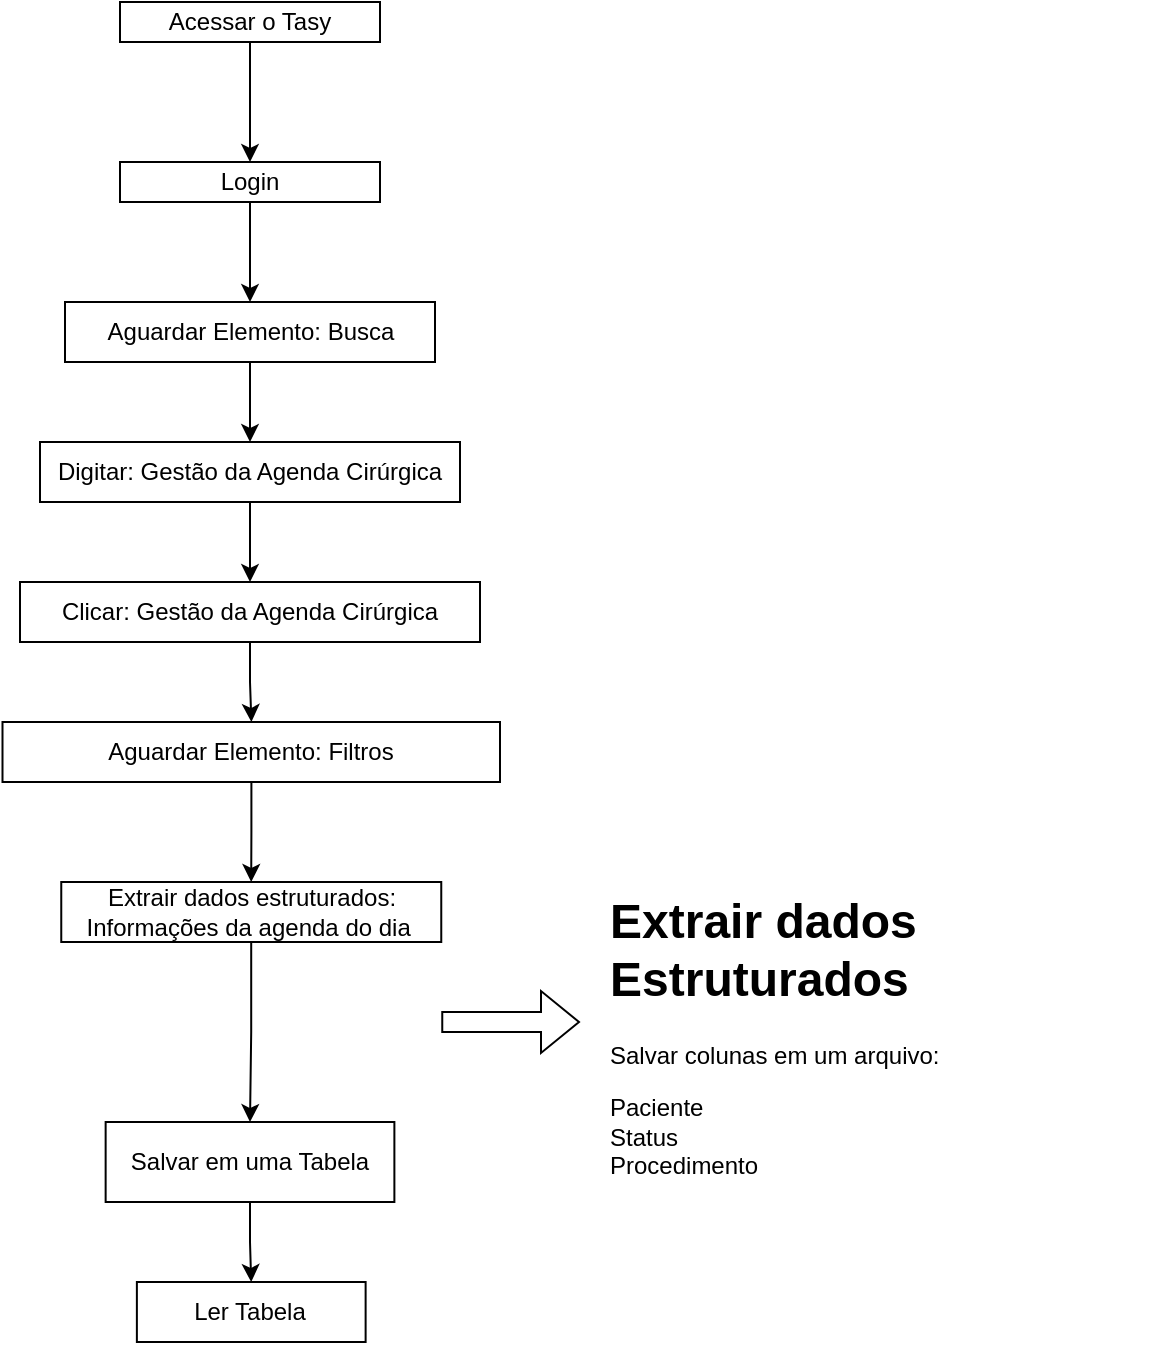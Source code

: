 <mxfile version="22.1.5" type="github">
  <diagram name="Página-1" id="EjnREG-DawdtXEW6NhZn">
    <mxGraphModel dx="875" dy="464" grid="1" gridSize="10" guides="1" tooltips="1" connect="1" arrows="1" fold="1" page="1" pageScale="1" pageWidth="827" pageHeight="1169" math="0" shadow="0">
      <root>
        <mxCell id="0" />
        <mxCell id="1" parent="0" />
        <mxCell id="xXd7aIl-I5N-2QVRSM6e-3" value="" style="edgeStyle=orthogonalEdgeStyle;rounded=0;orthogonalLoop=1;jettySize=auto;html=1;" edge="1" parent="1" source="xXd7aIl-I5N-2QVRSM6e-1" target="xXd7aIl-I5N-2QVRSM6e-2">
          <mxGeometry relative="1" as="geometry" />
        </mxCell>
        <mxCell id="xXd7aIl-I5N-2QVRSM6e-1" value="Acessar o Tasy" style="rounded=0;whiteSpace=wrap;html=1;" vertex="1" parent="1">
          <mxGeometry x="110" y="40" width="130" height="20" as="geometry" />
        </mxCell>
        <mxCell id="xXd7aIl-I5N-2QVRSM6e-5" style="edgeStyle=orthogonalEdgeStyle;rounded=0;orthogonalLoop=1;jettySize=auto;html=1;exitX=0.5;exitY=1;exitDx=0;exitDy=0;entryX=0.5;entryY=0;entryDx=0;entryDy=0;" edge="1" parent="1" source="xXd7aIl-I5N-2QVRSM6e-2" target="xXd7aIl-I5N-2QVRSM6e-4">
          <mxGeometry relative="1" as="geometry" />
        </mxCell>
        <mxCell id="xXd7aIl-I5N-2QVRSM6e-2" value="Login" style="rounded=0;whiteSpace=wrap;html=1;" vertex="1" parent="1">
          <mxGeometry x="110" y="120" width="130" height="20" as="geometry" />
        </mxCell>
        <mxCell id="xXd7aIl-I5N-2QVRSM6e-7" value="" style="edgeStyle=orthogonalEdgeStyle;rounded=0;orthogonalLoop=1;jettySize=auto;html=1;" edge="1" parent="1" source="xXd7aIl-I5N-2QVRSM6e-4" target="xXd7aIl-I5N-2QVRSM6e-6">
          <mxGeometry relative="1" as="geometry" />
        </mxCell>
        <mxCell id="xXd7aIl-I5N-2QVRSM6e-4" value="Aguardar Elemento: Busca" style="rounded=0;whiteSpace=wrap;html=1;" vertex="1" parent="1">
          <mxGeometry x="82.5" y="190" width="185" height="30" as="geometry" />
        </mxCell>
        <mxCell id="xXd7aIl-I5N-2QVRSM6e-9" value="" style="edgeStyle=orthogonalEdgeStyle;rounded=0;orthogonalLoop=1;jettySize=auto;html=1;" edge="1" parent="1" source="xXd7aIl-I5N-2QVRSM6e-6" target="xXd7aIl-I5N-2QVRSM6e-8">
          <mxGeometry relative="1" as="geometry" />
        </mxCell>
        <mxCell id="xXd7aIl-I5N-2QVRSM6e-6" value="Digitar:&amp;nbsp;Gestão da Agenda Cirúrgica" style="rounded=0;whiteSpace=wrap;html=1;" vertex="1" parent="1">
          <mxGeometry x="70" y="260" width="210" height="30" as="geometry" />
        </mxCell>
        <mxCell id="xXd7aIl-I5N-2QVRSM6e-12" value="" style="edgeStyle=orthogonalEdgeStyle;rounded=0;orthogonalLoop=1;jettySize=auto;html=1;" edge="1" parent="1" source="xXd7aIl-I5N-2QVRSM6e-8" target="xXd7aIl-I5N-2QVRSM6e-11">
          <mxGeometry relative="1" as="geometry" />
        </mxCell>
        <mxCell id="xXd7aIl-I5N-2QVRSM6e-8" value="Clicar:&amp;nbsp;Gestão da Agenda Cirúrgica" style="rounded=0;whiteSpace=wrap;html=1;" vertex="1" parent="1">
          <mxGeometry x="60" y="330" width="230" height="30" as="geometry" />
        </mxCell>
        <mxCell id="xXd7aIl-I5N-2QVRSM6e-14" value="" style="edgeStyle=orthogonalEdgeStyle;rounded=0;orthogonalLoop=1;jettySize=auto;html=1;" edge="1" parent="1" source="xXd7aIl-I5N-2QVRSM6e-11" target="xXd7aIl-I5N-2QVRSM6e-13">
          <mxGeometry relative="1" as="geometry" />
        </mxCell>
        <mxCell id="xXd7aIl-I5N-2QVRSM6e-11" value="Aguardar Elemento: Filtros" style="rounded=0;whiteSpace=wrap;html=1;" vertex="1" parent="1">
          <mxGeometry x="51.25" y="400" width="248.75" height="30" as="geometry" />
        </mxCell>
        <mxCell id="xXd7aIl-I5N-2QVRSM6e-18" value="" style="edgeStyle=orthogonalEdgeStyle;rounded=0;orthogonalLoop=1;jettySize=auto;html=1;" edge="1" parent="1" source="xXd7aIl-I5N-2QVRSM6e-13" target="xXd7aIl-I5N-2QVRSM6e-17">
          <mxGeometry relative="1" as="geometry" />
        </mxCell>
        <mxCell id="xXd7aIl-I5N-2QVRSM6e-13" value="Extrair dados estruturados: Informações da agenda do dia&amp;nbsp;" style="rounded=0;whiteSpace=wrap;html=1;" vertex="1" parent="1">
          <mxGeometry x="80.63" y="480" width="190" height="30" as="geometry" />
        </mxCell>
        <mxCell id="xXd7aIl-I5N-2QVRSM6e-15" value="&lt;h1&gt;Extrair dados Estruturados&amp;nbsp;&lt;/h1&gt;&lt;p&gt;Salvar colunas em um arquivo:&lt;/p&gt;&lt;p&gt;Paciente&amp;nbsp;&lt;br&gt;Status &lt;br&gt;Procedimento&lt;/p&gt;" style="text;html=1;strokeColor=none;fillColor=none;spacing=5;spacingTop=-20;whiteSpace=wrap;overflow=hidden;rounded=0;" vertex="1" parent="1">
          <mxGeometry x="350" y="480" width="281" height="160" as="geometry" />
        </mxCell>
        <mxCell id="xXd7aIl-I5N-2QVRSM6e-21" value="" style="edgeStyle=orthogonalEdgeStyle;rounded=0;orthogonalLoop=1;jettySize=auto;html=1;" edge="1" parent="1" source="xXd7aIl-I5N-2QVRSM6e-17" target="xXd7aIl-I5N-2QVRSM6e-20">
          <mxGeometry relative="1" as="geometry" />
        </mxCell>
        <mxCell id="xXd7aIl-I5N-2QVRSM6e-17" value="Salvar em uma Tabela" style="rounded=0;whiteSpace=wrap;html=1;" vertex="1" parent="1">
          <mxGeometry x="102.82" y="600" width="144.37" height="40" as="geometry" />
        </mxCell>
        <mxCell id="xXd7aIl-I5N-2QVRSM6e-19" value="" style="shape=flexArrow;endArrow=classic;html=1;rounded=0;" edge="1" parent="1">
          <mxGeometry width="50" height="50" relative="1" as="geometry">
            <mxPoint x="270.63" y="550" as="sourcePoint" />
            <mxPoint x="340" y="550" as="targetPoint" />
          </mxGeometry>
        </mxCell>
        <mxCell id="xXd7aIl-I5N-2QVRSM6e-20" value="Ler Tabela" style="rounded=0;whiteSpace=wrap;html=1;" vertex="1" parent="1">
          <mxGeometry x="118.44" y="680" width="114.37" height="30" as="geometry" />
        </mxCell>
      </root>
    </mxGraphModel>
  </diagram>
</mxfile>
